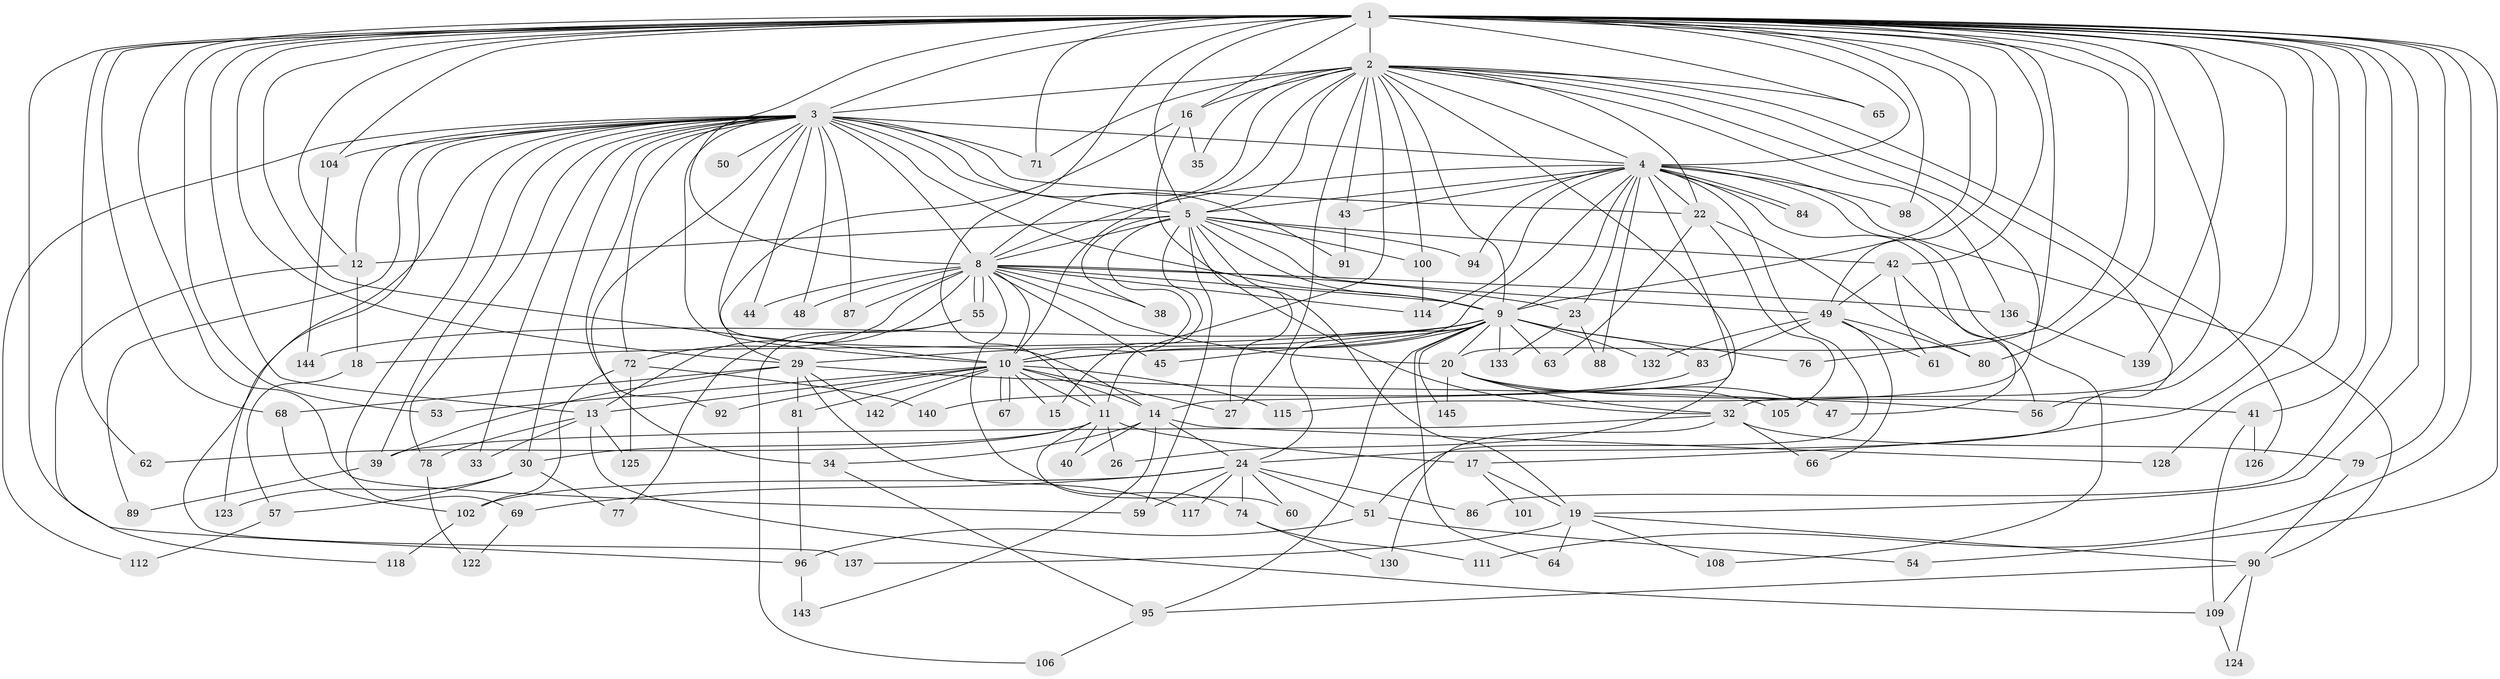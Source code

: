 // original degree distribution, {24: 0.020689655172413793, 23: 0.006896551724137931, 13: 0.006896551724137931, 21: 0.006896551724137931, 29: 0.006896551724137931, 26: 0.006896551724137931, 25: 0.006896551724137931, 22: 0.006896551724137931, 9: 0.006896551724137931, 5: 0.06206896551724138, 4: 0.08275862068965517, 8: 0.006896551724137931, 2: 0.5172413793103449, 3: 0.2, 7: 0.027586206896551724, 6: 0.027586206896551724}
// Generated by graph-tools (version 1.1) at 2025/41/03/06/25 10:41:39]
// undirected, 111 vertices, 255 edges
graph export_dot {
graph [start="1"]
  node [color=gray90,style=filled];
  1 [super="+7"];
  2 [super="+25"];
  3 [super="+6"];
  4 [super="+119"];
  5 [super="+52"];
  8 [super="+129"];
  9 [super="+82"];
  10 [super="+116"];
  11 [super="+28"];
  12 [super="+58"];
  13 [super="+75"];
  14 [super="+73"];
  15;
  16;
  17 [super="+21"];
  18;
  19;
  20 [super="+37"];
  22 [super="+121"];
  23;
  24 [super="+46"];
  26;
  27 [super="+113"];
  29 [super="+31"];
  30 [super="+36"];
  32 [super="+127"];
  33;
  34 [super="+99"];
  35;
  38;
  39 [super="+134"];
  40;
  41;
  42 [super="+70"];
  43;
  44;
  45;
  47;
  48;
  49 [super="+103"];
  50;
  51;
  53;
  54;
  55 [super="+85"];
  56 [super="+97"];
  57;
  59 [super="+93"];
  60;
  61;
  62;
  63;
  64;
  65;
  66;
  67;
  68;
  69;
  71 [super="+131"];
  72;
  74;
  76;
  77;
  78;
  79;
  80 [super="+138"];
  81;
  83;
  84;
  86;
  87 [super="+120"];
  88;
  89;
  90 [super="+107"];
  91;
  92;
  94;
  95;
  96 [super="+110"];
  98;
  100;
  101;
  102 [super="+141"];
  104;
  105;
  106;
  108;
  109 [super="+135"];
  111;
  112;
  114;
  115;
  117;
  118;
  122;
  123;
  124;
  125;
  126;
  128;
  130;
  132;
  133;
  136;
  137;
  139;
  140;
  142;
  143;
  144;
  145;
  1 -- 2 [weight=2];
  1 -- 3 [weight=4];
  1 -- 4 [weight=2];
  1 -- 5 [weight=2];
  1 -- 8 [weight=2];
  1 -- 9 [weight=2];
  1 -- 10 [weight=2];
  1 -- 16;
  1 -- 19;
  1 -- 41;
  1 -- 42;
  1 -- 59;
  1 -- 68;
  1 -- 71;
  1 -- 76;
  1 -- 79;
  1 -- 86;
  1 -- 96;
  1 -- 104;
  1 -- 128;
  1 -- 65;
  1 -- 139;
  1 -- 13;
  1 -- 17;
  1 -- 20;
  1 -- 24;
  1 -- 32;
  1 -- 98;
  1 -- 111;
  1 -- 49;
  1 -- 53;
  1 -- 54;
  1 -- 62;
  1 -- 80;
  1 -- 29;
  1 -- 11;
  1 -- 12;
  2 -- 3 [weight=2];
  2 -- 4;
  2 -- 5 [weight=2];
  2 -- 8;
  2 -- 9;
  2 -- 10;
  2 -- 11;
  2 -- 16;
  2 -- 22;
  2 -- 26;
  2 -- 35;
  2 -- 43;
  2 -- 56;
  2 -- 65;
  2 -- 100;
  2 -- 126;
  2 -- 136;
  2 -- 27;
  2 -- 115;
  2 -- 71;
  3 -- 4 [weight=2];
  3 -- 5 [weight=2];
  3 -- 8 [weight=2];
  3 -- 9 [weight=2];
  3 -- 10 [weight=2];
  3 -- 12;
  3 -- 89;
  3 -- 92;
  3 -- 123;
  3 -- 69;
  3 -- 137;
  3 -- 71;
  3 -- 72;
  3 -- 14;
  3 -- 78;
  3 -- 87;
  3 -- 91;
  3 -- 30 [weight=2];
  3 -- 33;
  3 -- 34;
  3 -- 39;
  3 -- 104;
  3 -- 44;
  3 -- 48;
  3 -- 112;
  3 -- 50;
  3 -- 22;
  4 -- 5;
  4 -- 8;
  4 -- 9;
  4 -- 10;
  4 -- 22;
  4 -- 23;
  4 -- 43;
  4 -- 47;
  4 -- 51;
  4 -- 84;
  4 -- 84;
  4 -- 88;
  4 -- 90 [weight=2];
  4 -- 94;
  4 -- 98;
  4 -- 108;
  4 -- 114;
  4 -- 14;
  5 -- 8 [weight=2];
  5 -- 9;
  5 -- 10;
  5 -- 12;
  5 -- 15;
  5 -- 19;
  5 -- 27;
  5 -- 38;
  5 -- 42 [weight=2];
  5 -- 94;
  5 -- 100;
  5 -- 59;
  5 -- 49;
  8 -- 9;
  8 -- 10;
  8 -- 13;
  8 -- 23;
  8 -- 38;
  8 -- 44;
  8 -- 45;
  8 -- 48;
  8 -- 55 [weight=2];
  8 -- 55;
  8 -- 72;
  8 -- 74;
  8 -- 87 [weight=2];
  8 -- 136;
  8 -- 114;
  8 -- 20;
  9 -- 10 [weight=2];
  9 -- 18;
  9 -- 20;
  9 -- 29;
  9 -- 45;
  9 -- 63;
  9 -- 64;
  9 -- 76;
  9 -- 83;
  9 -- 95;
  9 -- 132;
  9 -- 133;
  9 -- 144;
  9 -- 24;
  9 -- 145;
  10 -- 11;
  10 -- 14;
  10 -- 15;
  10 -- 27;
  10 -- 53;
  10 -- 67;
  10 -- 67;
  10 -- 81;
  10 -- 92;
  10 -- 115;
  10 -- 142;
  10 -- 13;
  11 -- 17;
  11 -- 26;
  11 -- 30;
  11 -- 40;
  11 -- 60;
  11 -- 62;
  12 -- 18;
  12 -- 118;
  13 -- 33;
  13 -- 125;
  13 -- 109;
  13 -- 78;
  14 -- 24;
  14 -- 34;
  14 -- 40;
  14 -- 128;
  14 -- 143;
  16 -- 29;
  16 -- 32;
  16 -- 35;
  17 -- 19;
  17 -- 101;
  18 -- 57;
  19 -- 64;
  19 -- 108;
  19 -- 137;
  19 -- 90;
  20 -- 105;
  20 -- 145;
  20 -- 32;
  20 -- 41;
  20 -- 47;
  22 -- 63;
  22 -- 80;
  22 -- 105;
  23 -- 88;
  23 -- 133;
  24 -- 59;
  24 -- 69;
  24 -- 74;
  24 -- 86;
  24 -- 51;
  24 -- 117;
  24 -- 102;
  24 -- 60;
  29 -- 39;
  29 -- 81;
  29 -- 117;
  29 -- 142;
  29 -- 56;
  29 -- 68;
  30 -- 57;
  30 -- 77;
  30 -- 123;
  32 -- 66;
  32 -- 79;
  32 -- 39;
  32 -- 130;
  34 -- 95;
  39 -- 89;
  41 -- 126;
  41 -- 109;
  42 -- 49;
  42 -- 61;
  42 -- 56;
  43 -- 91;
  49 -- 61;
  49 -- 66;
  49 -- 80;
  49 -- 83;
  49 -- 132;
  51 -- 54;
  51 -- 96;
  55 -- 77;
  55 -- 106;
  57 -- 112;
  68 -- 102;
  69 -- 122;
  72 -- 125;
  72 -- 140;
  72 -- 102;
  74 -- 111;
  74 -- 130;
  78 -- 122;
  79 -- 90;
  81 -- 96;
  83 -- 140;
  90 -- 95;
  90 -- 109;
  90 -- 124;
  95 -- 106;
  96 -- 143;
  100 -- 114;
  102 -- 118;
  104 -- 144;
  109 -- 124;
  136 -- 139;
}
